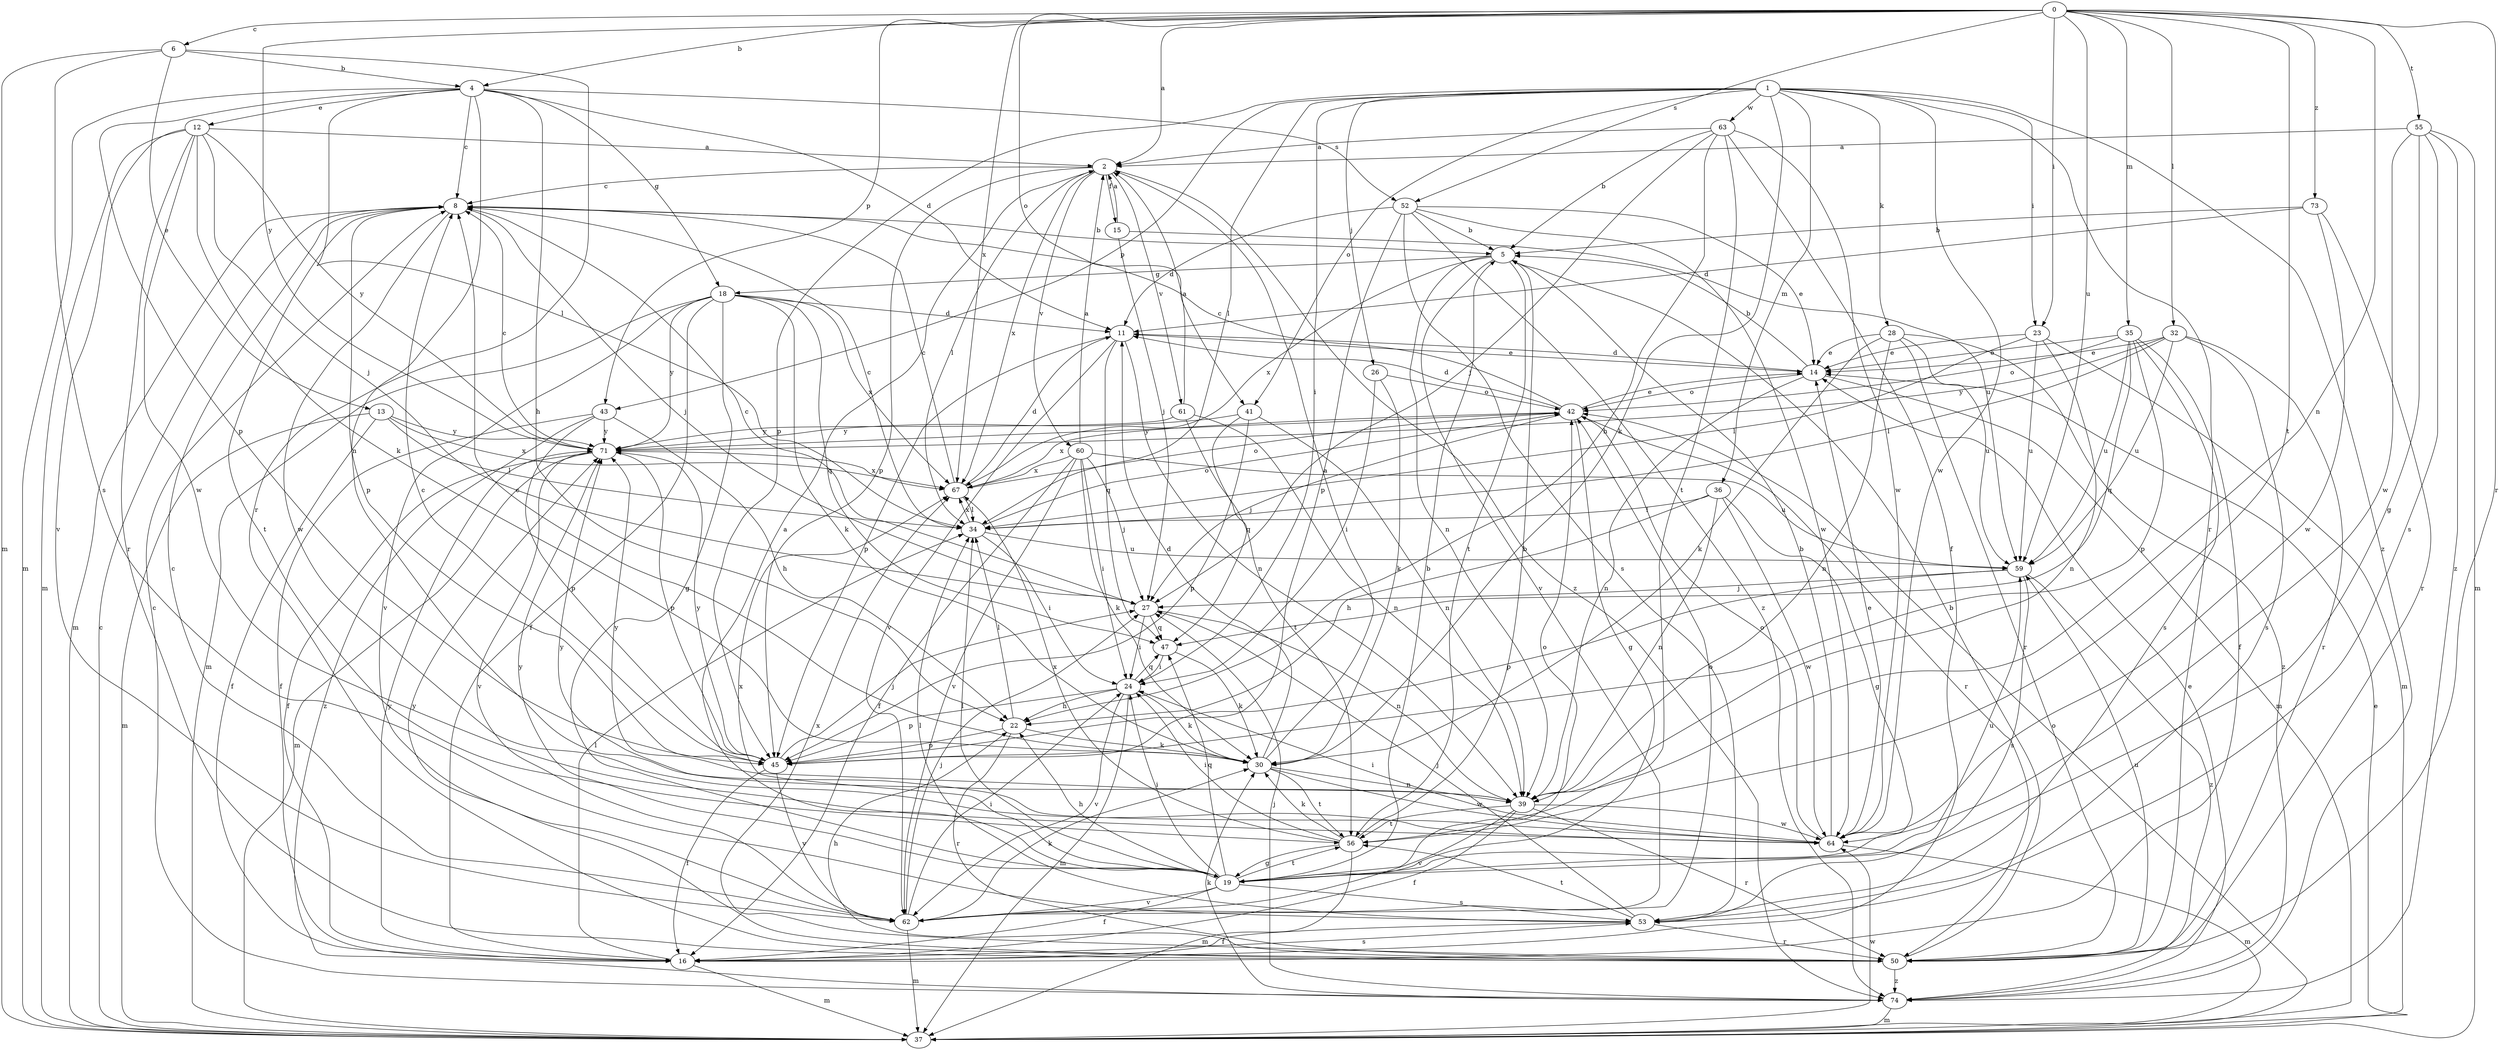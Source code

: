 strict digraph  {
0;
1;
2;
4;
5;
6;
8;
11;
12;
13;
14;
15;
16;
18;
19;
22;
23;
24;
26;
27;
28;
30;
32;
34;
35;
36;
37;
39;
41;
42;
43;
45;
47;
50;
52;
53;
55;
56;
59;
60;
61;
62;
63;
64;
67;
71;
73;
74;
0 -> 2  [label=a];
0 -> 4  [label=b];
0 -> 6  [label=c];
0 -> 23  [label=i];
0 -> 32  [label=l];
0 -> 35  [label=m];
0 -> 39  [label=n];
0 -> 41  [label=o];
0 -> 43  [label=p];
0 -> 50  [label=r];
0 -> 52  [label=s];
0 -> 55  [label=t];
0 -> 56  [label=t];
0 -> 59  [label=u];
0 -> 67  [label=x];
0 -> 71  [label=y];
0 -> 73  [label=z];
1 -> 23  [label=i];
1 -> 24  [label=i];
1 -> 26  [label=j];
1 -> 28  [label=k];
1 -> 30  [label=k];
1 -> 34  [label=l];
1 -> 36  [label=m];
1 -> 41  [label=o];
1 -> 43  [label=p];
1 -> 45  [label=p];
1 -> 50  [label=r];
1 -> 63  [label=w];
1 -> 64  [label=w];
1 -> 74  [label=z];
2 -> 8  [label=c];
2 -> 15  [label=f];
2 -> 34  [label=l];
2 -> 45  [label=p];
2 -> 60  [label=v];
2 -> 61  [label=v];
2 -> 67  [label=x];
2 -> 74  [label=z];
4 -> 8  [label=c];
4 -> 11  [label=d];
4 -> 12  [label=e];
4 -> 18  [label=g];
4 -> 22  [label=h];
4 -> 34  [label=l];
4 -> 37  [label=m];
4 -> 39  [label=n];
4 -> 45  [label=p];
4 -> 52  [label=s];
5 -> 18  [label=g];
5 -> 39  [label=n];
5 -> 56  [label=t];
5 -> 62  [label=v];
5 -> 67  [label=x];
6 -> 4  [label=b];
6 -> 13  [label=e];
6 -> 37  [label=m];
6 -> 50  [label=r];
6 -> 53  [label=s];
8 -> 5  [label=b];
8 -> 27  [label=j];
8 -> 37  [label=m];
8 -> 45  [label=p];
8 -> 56  [label=t];
8 -> 64  [label=w];
11 -> 14  [label=e];
11 -> 39  [label=n];
11 -> 45  [label=p];
11 -> 47  [label=q];
11 -> 62  [label=v];
12 -> 2  [label=a];
12 -> 27  [label=j];
12 -> 30  [label=k];
12 -> 37  [label=m];
12 -> 50  [label=r];
12 -> 62  [label=v];
12 -> 64  [label=w];
12 -> 71  [label=y];
13 -> 16  [label=f];
13 -> 34  [label=l];
13 -> 37  [label=m];
13 -> 67  [label=x];
13 -> 71  [label=y];
14 -> 5  [label=b];
14 -> 11  [label=d];
14 -> 37  [label=m];
14 -> 39  [label=n];
14 -> 42  [label=o];
15 -> 2  [label=a];
15 -> 27  [label=j];
15 -> 59  [label=u];
16 -> 34  [label=l];
16 -> 37  [label=m];
16 -> 53  [label=s];
16 -> 71  [label=y];
18 -> 11  [label=d];
18 -> 16  [label=f];
18 -> 19  [label=g];
18 -> 30  [label=k];
18 -> 37  [label=m];
18 -> 47  [label=q];
18 -> 62  [label=v];
18 -> 67  [label=x];
18 -> 71  [label=y];
19 -> 2  [label=a];
19 -> 5  [label=b];
19 -> 16  [label=f];
19 -> 22  [label=h];
19 -> 24  [label=i];
19 -> 34  [label=l];
19 -> 42  [label=o];
19 -> 47  [label=q];
19 -> 53  [label=s];
19 -> 56  [label=t];
19 -> 59  [label=u];
19 -> 62  [label=v];
19 -> 67  [label=x];
19 -> 71  [label=y];
22 -> 30  [label=k];
22 -> 34  [label=l];
22 -> 45  [label=p];
22 -> 50  [label=r];
23 -> 14  [label=e];
23 -> 34  [label=l];
23 -> 37  [label=m];
23 -> 39  [label=n];
23 -> 59  [label=u];
24 -> 22  [label=h];
24 -> 30  [label=k];
24 -> 37  [label=m];
24 -> 45  [label=p];
24 -> 47  [label=q];
24 -> 62  [label=v];
26 -> 24  [label=i];
26 -> 30  [label=k];
26 -> 42  [label=o];
27 -> 8  [label=c];
27 -> 24  [label=i];
27 -> 39  [label=n];
27 -> 47  [label=q];
28 -> 14  [label=e];
28 -> 30  [label=k];
28 -> 39  [label=n];
28 -> 50  [label=r];
28 -> 59  [label=u];
28 -> 74  [label=z];
30 -> 2  [label=a];
30 -> 8  [label=c];
30 -> 11  [label=d];
30 -> 39  [label=n];
30 -> 56  [label=t];
30 -> 64  [label=w];
32 -> 14  [label=e];
32 -> 34  [label=l];
32 -> 50  [label=r];
32 -> 53  [label=s];
32 -> 59  [label=u];
32 -> 71  [label=y];
34 -> 8  [label=c];
34 -> 24  [label=i];
34 -> 42  [label=o];
34 -> 59  [label=u];
34 -> 67  [label=x];
35 -> 14  [label=e];
35 -> 16  [label=f];
35 -> 42  [label=o];
35 -> 45  [label=p];
35 -> 47  [label=q];
35 -> 53  [label=s];
35 -> 59  [label=u];
36 -> 19  [label=g];
36 -> 22  [label=h];
36 -> 34  [label=l];
36 -> 39  [label=n];
36 -> 64  [label=w];
37 -> 8  [label=c];
37 -> 14  [label=e];
37 -> 42  [label=o];
37 -> 64  [label=w];
39 -> 16  [label=f];
39 -> 50  [label=r];
39 -> 56  [label=t];
39 -> 62  [label=v];
39 -> 64  [label=w];
39 -> 71  [label=y];
41 -> 39  [label=n];
41 -> 45  [label=p];
41 -> 47  [label=q];
41 -> 71  [label=y];
42 -> 8  [label=c];
42 -> 11  [label=d];
42 -> 14  [label=e];
42 -> 19  [label=g];
42 -> 27  [label=j];
42 -> 50  [label=r];
42 -> 67  [label=x];
42 -> 71  [label=y];
43 -> 16  [label=f];
43 -> 22  [label=h];
43 -> 45  [label=p];
43 -> 71  [label=y];
43 -> 74  [label=z];
45 -> 8  [label=c];
45 -> 16  [label=f];
45 -> 27  [label=j];
45 -> 62  [label=v];
45 -> 71  [label=y];
47 -> 24  [label=i];
47 -> 30  [label=k];
50 -> 5  [label=b];
50 -> 22  [label=h];
50 -> 59  [label=u];
50 -> 67  [label=x];
50 -> 71  [label=y];
50 -> 74  [label=z];
52 -> 5  [label=b];
52 -> 11  [label=d];
52 -> 14  [label=e];
52 -> 45  [label=p];
52 -> 53  [label=s];
52 -> 64  [label=w];
52 -> 74  [label=z];
53 -> 16  [label=f];
53 -> 27  [label=j];
53 -> 34  [label=l];
53 -> 50  [label=r];
53 -> 56  [label=t];
55 -> 2  [label=a];
55 -> 19  [label=g];
55 -> 37  [label=m];
55 -> 53  [label=s];
55 -> 64  [label=w];
55 -> 74  [label=z];
56 -> 5  [label=b];
56 -> 19  [label=g];
56 -> 24  [label=i];
56 -> 30  [label=k];
56 -> 37  [label=m];
56 -> 67  [label=x];
59 -> 27  [label=j];
59 -> 45  [label=p];
59 -> 53  [label=s];
59 -> 74  [label=z];
60 -> 2  [label=a];
60 -> 16  [label=f];
60 -> 24  [label=i];
60 -> 27  [label=j];
60 -> 30  [label=k];
60 -> 59  [label=u];
60 -> 62  [label=v];
60 -> 67  [label=x];
61 -> 2  [label=a];
61 -> 39  [label=n];
61 -> 56  [label=t];
61 -> 71  [label=y];
62 -> 8  [label=c];
62 -> 24  [label=i];
62 -> 27  [label=j];
62 -> 30  [label=k];
62 -> 37  [label=m];
62 -> 42  [label=o];
63 -> 2  [label=a];
63 -> 5  [label=b];
63 -> 16  [label=f];
63 -> 22  [label=h];
63 -> 27  [label=j];
63 -> 56  [label=t];
63 -> 64  [label=w];
64 -> 5  [label=b];
64 -> 14  [label=e];
64 -> 24  [label=i];
64 -> 37  [label=m];
64 -> 42  [label=o];
64 -> 71  [label=y];
67 -> 8  [label=c];
67 -> 11  [label=d];
67 -> 34  [label=l];
67 -> 42  [label=o];
71 -> 8  [label=c];
71 -> 16  [label=f];
71 -> 37  [label=m];
71 -> 45  [label=p];
71 -> 62  [label=v];
71 -> 67  [label=x];
73 -> 5  [label=b];
73 -> 11  [label=d];
73 -> 50  [label=r];
73 -> 64  [label=w];
74 -> 8  [label=c];
74 -> 14  [label=e];
74 -> 27  [label=j];
74 -> 30  [label=k];
74 -> 37  [label=m];
}
